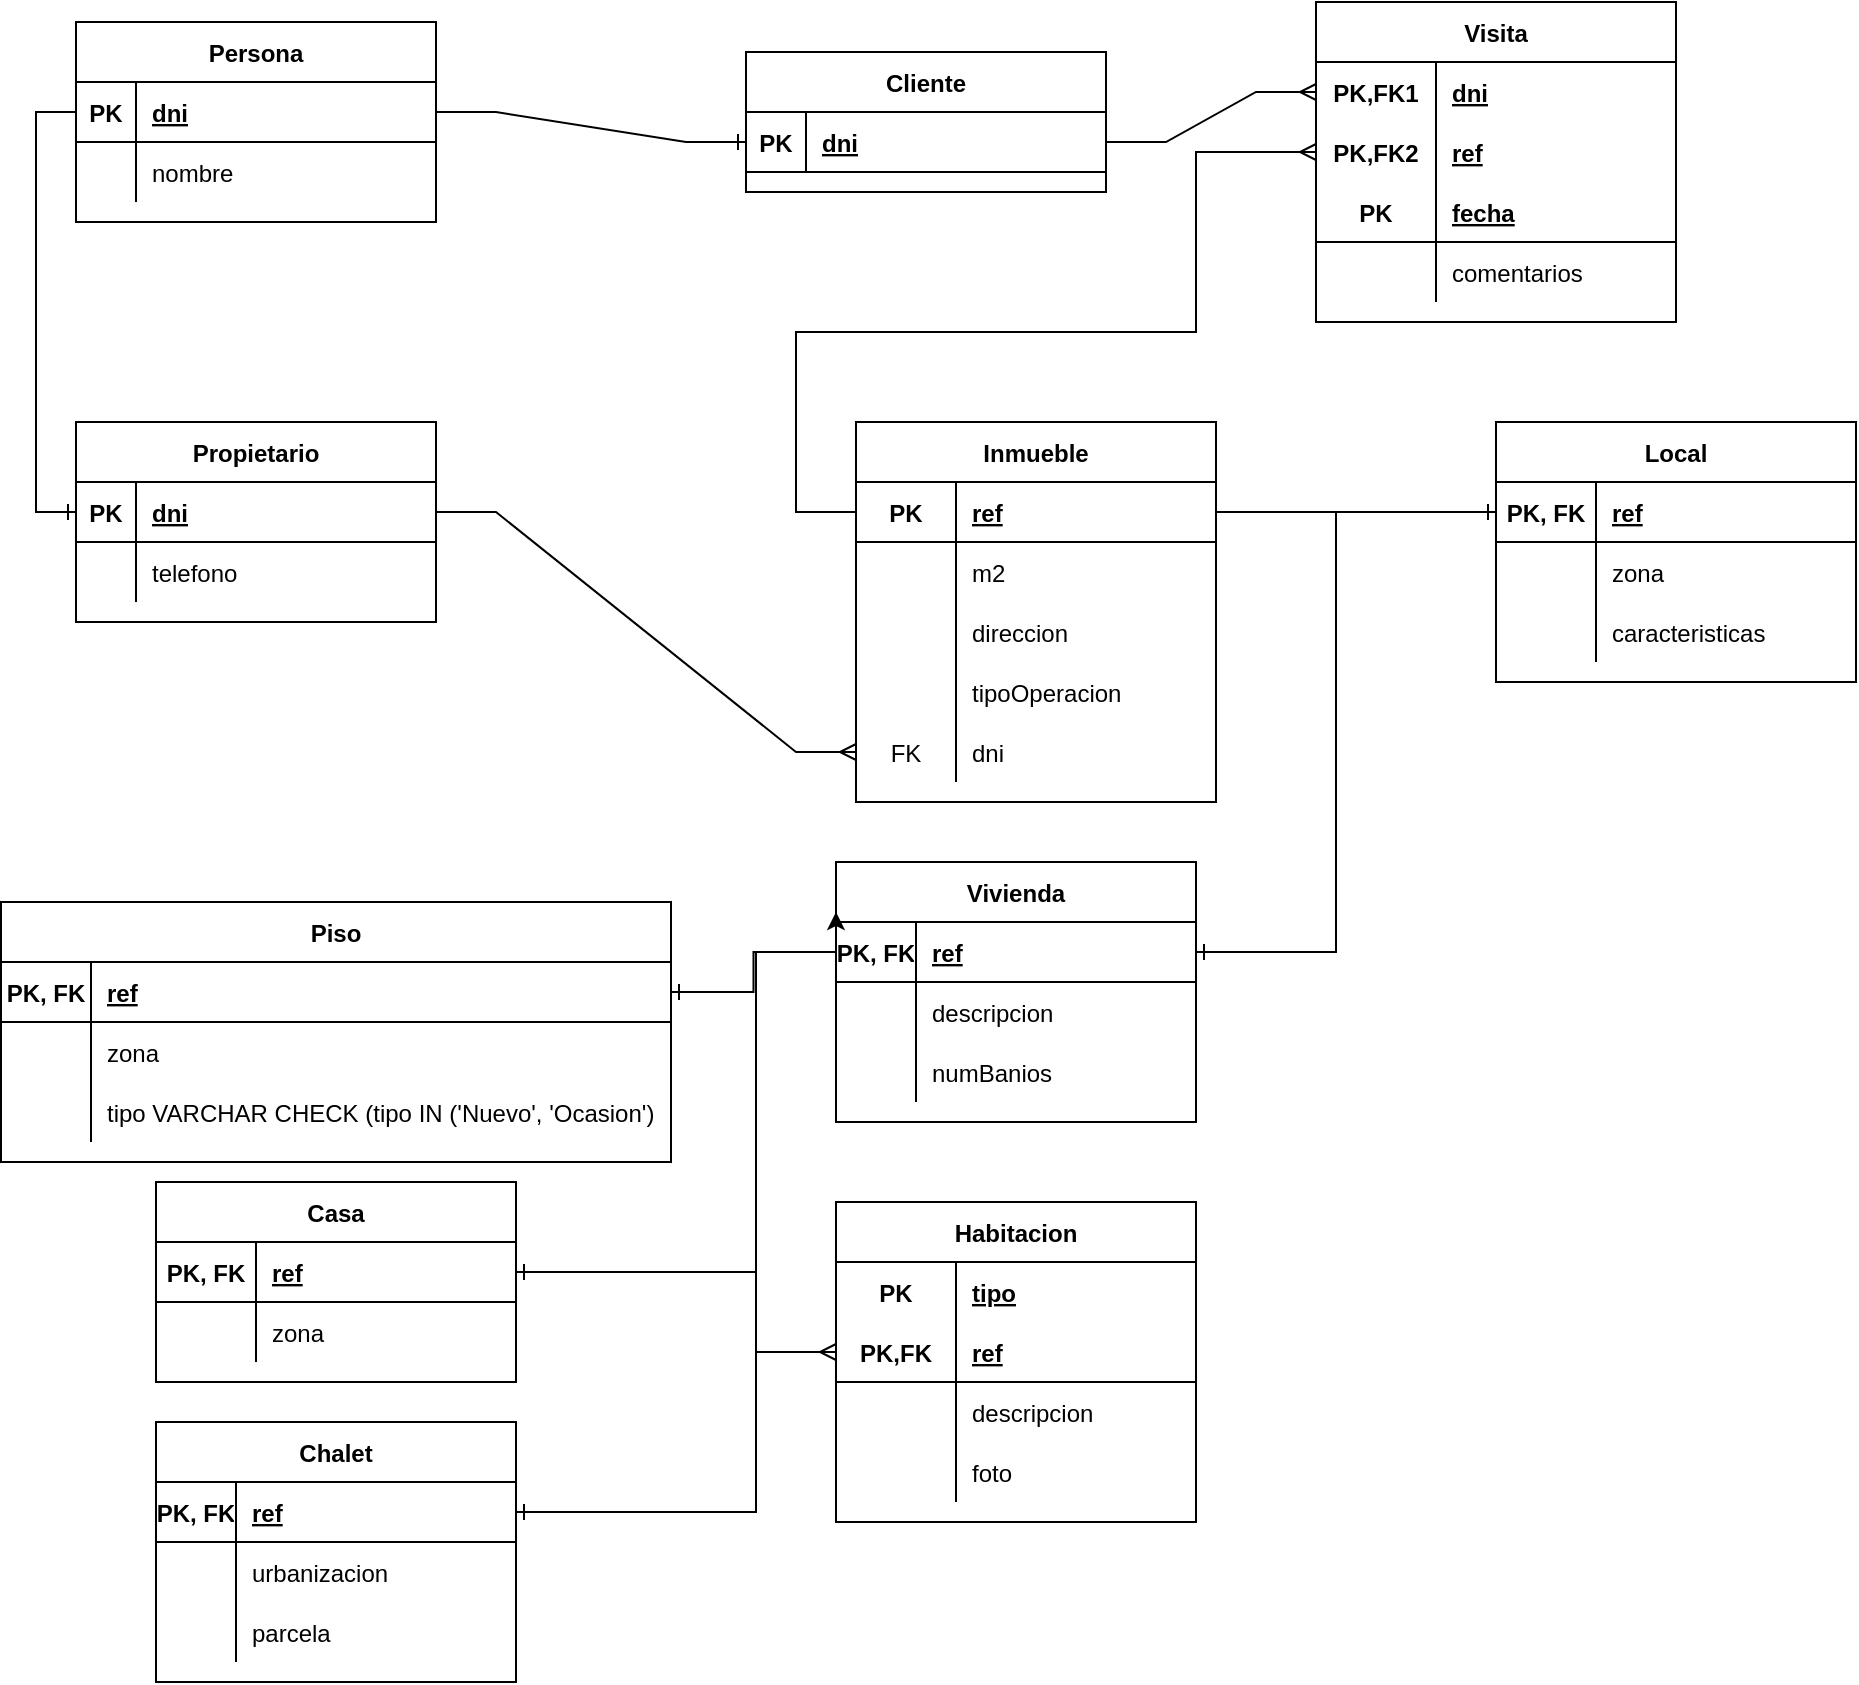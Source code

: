 <mxfile version="16.5.1" type="device"><diagram id="R2lEEEUBdFMjLlhIrx00" name="Page-1"><mxGraphModel dx="1422" dy="865" grid="1" gridSize="10" guides="1" tooltips="1" connect="1" arrows="1" fold="1" page="1" pageScale="1" pageWidth="850" pageHeight="1100" math="0" shadow="0" extFonts="Permanent Marker^https://fonts.googleapis.com/css?family=Permanent+Marker"><root><mxCell id="0"/><mxCell id="1" parent="0"/><mxCell id="g33YbP0hOBlx9s_PGsnz-1" value="Persona" style="shape=table;startSize=30;container=1;collapsible=1;childLayout=tableLayout;fixedRows=1;rowLines=0;fontStyle=1;align=center;resizeLast=1;" parent="1" vertex="1"><mxGeometry x="90" y="40" width="180" height="100" as="geometry"/></mxCell><mxCell id="g33YbP0hOBlx9s_PGsnz-2" value="" style="shape=tableRow;horizontal=0;startSize=0;swimlaneHead=0;swimlaneBody=0;fillColor=none;collapsible=0;dropTarget=0;points=[[0,0.5],[1,0.5]];portConstraint=eastwest;top=0;left=0;right=0;bottom=1;" parent="g33YbP0hOBlx9s_PGsnz-1" vertex="1"><mxGeometry y="30" width="180" height="30" as="geometry"/></mxCell><mxCell id="g33YbP0hOBlx9s_PGsnz-3" value="PK" style="shape=partialRectangle;connectable=0;fillColor=none;top=0;left=0;bottom=0;right=0;fontStyle=1;overflow=hidden;" parent="g33YbP0hOBlx9s_PGsnz-2" vertex="1"><mxGeometry width="30" height="30" as="geometry"><mxRectangle width="30" height="30" as="alternateBounds"/></mxGeometry></mxCell><mxCell id="g33YbP0hOBlx9s_PGsnz-4" value="dni" style="shape=partialRectangle;connectable=0;fillColor=none;top=0;left=0;bottom=0;right=0;align=left;spacingLeft=6;fontStyle=5;overflow=hidden;" parent="g33YbP0hOBlx9s_PGsnz-2" vertex="1"><mxGeometry x="30" width="150" height="30" as="geometry"><mxRectangle width="150" height="30" as="alternateBounds"/></mxGeometry></mxCell><mxCell id="g33YbP0hOBlx9s_PGsnz-5" value="" style="shape=tableRow;horizontal=0;startSize=0;swimlaneHead=0;swimlaneBody=0;fillColor=none;collapsible=0;dropTarget=0;points=[[0,0.5],[1,0.5]];portConstraint=eastwest;top=0;left=0;right=0;bottom=0;" parent="g33YbP0hOBlx9s_PGsnz-1" vertex="1"><mxGeometry y="60" width="180" height="30" as="geometry"/></mxCell><mxCell id="g33YbP0hOBlx9s_PGsnz-6" value="" style="shape=partialRectangle;connectable=0;fillColor=none;top=0;left=0;bottom=0;right=0;editable=1;overflow=hidden;" parent="g33YbP0hOBlx9s_PGsnz-5" vertex="1"><mxGeometry width="30" height="30" as="geometry"><mxRectangle width="30" height="30" as="alternateBounds"/></mxGeometry></mxCell><mxCell id="g33YbP0hOBlx9s_PGsnz-7" value="nombre" style="shape=partialRectangle;connectable=0;fillColor=none;top=0;left=0;bottom=0;right=0;align=left;spacingLeft=6;overflow=hidden;" parent="g33YbP0hOBlx9s_PGsnz-5" vertex="1"><mxGeometry x="30" width="150" height="30" as="geometry"><mxRectangle width="150" height="30" as="alternateBounds"/></mxGeometry></mxCell><mxCell id="g33YbP0hOBlx9s_PGsnz-14" value="Propietario" style="shape=table;startSize=30;container=1;collapsible=1;childLayout=tableLayout;fixedRows=1;rowLines=0;fontStyle=1;align=center;resizeLast=1;" parent="1" vertex="1"><mxGeometry x="90" y="240" width="180" height="100" as="geometry"/></mxCell><mxCell id="g33YbP0hOBlx9s_PGsnz-15" value="" style="shape=tableRow;horizontal=0;startSize=0;swimlaneHead=0;swimlaneBody=0;fillColor=none;collapsible=0;dropTarget=0;points=[[0,0.5],[1,0.5]];portConstraint=eastwest;top=0;left=0;right=0;bottom=1;" parent="g33YbP0hOBlx9s_PGsnz-14" vertex="1"><mxGeometry y="30" width="180" height="30" as="geometry"/></mxCell><mxCell id="g33YbP0hOBlx9s_PGsnz-16" value="PK" style="shape=partialRectangle;connectable=0;fillColor=none;top=0;left=0;bottom=0;right=0;fontStyle=1;overflow=hidden;" parent="g33YbP0hOBlx9s_PGsnz-15" vertex="1"><mxGeometry width="30" height="30" as="geometry"><mxRectangle width="30" height="30" as="alternateBounds"/></mxGeometry></mxCell><mxCell id="g33YbP0hOBlx9s_PGsnz-17" value="dni" style="shape=partialRectangle;connectable=0;fillColor=none;top=0;left=0;bottom=0;right=0;align=left;spacingLeft=6;fontStyle=5;overflow=hidden;" parent="g33YbP0hOBlx9s_PGsnz-15" vertex="1"><mxGeometry x="30" width="150" height="30" as="geometry"><mxRectangle width="150" height="30" as="alternateBounds"/></mxGeometry></mxCell><mxCell id="g33YbP0hOBlx9s_PGsnz-18" value="" style="shape=tableRow;horizontal=0;startSize=0;swimlaneHead=0;swimlaneBody=0;fillColor=none;collapsible=0;dropTarget=0;points=[[0,0.5],[1,0.5]];portConstraint=eastwest;top=0;left=0;right=0;bottom=0;" parent="g33YbP0hOBlx9s_PGsnz-14" vertex="1"><mxGeometry y="60" width="180" height="30" as="geometry"/></mxCell><mxCell id="g33YbP0hOBlx9s_PGsnz-19" value="" style="shape=partialRectangle;connectable=0;fillColor=none;top=0;left=0;bottom=0;right=0;editable=1;overflow=hidden;" parent="g33YbP0hOBlx9s_PGsnz-18" vertex="1"><mxGeometry width="30" height="30" as="geometry"><mxRectangle width="30" height="30" as="alternateBounds"/></mxGeometry></mxCell><mxCell id="g33YbP0hOBlx9s_PGsnz-20" value="telefono" style="shape=partialRectangle;connectable=0;fillColor=none;top=0;left=0;bottom=0;right=0;align=left;spacingLeft=6;overflow=hidden;" parent="g33YbP0hOBlx9s_PGsnz-18" vertex="1"><mxGeometry x="30" width="150" height="30" as="geometry"><mxRectangle width="150" height="30" as="alternateBounds"/></mxGeometry></mxCell><mxCell id="g33YbP0hOBlx9s_PGsnz-27" value="" style="edgeStyle=orthogonalEdgeStyle;fontSize=12;html=1;endArrow=ERone;endFill=1;rounded=0;exitX=0;exitY=0.5;exitDx=0;exitDy=0;entryX=0;entryY=0.5;entryDx=0;entryDy=0;" parent="1" source="g33YbP0hOBlx9s_PGsnz-2" target="g33YbP0hOBlx9s_PGsnz-15" edge="1"><mxGeometry width="100" height="100" relative="1" as="geometry"><mxPoint x="370" y="210" as="sourcePoint"/><mxPoint x="470" y="110" as="targetPoint"/><Array as="points"><mxPoint x="70" y="85"/><mxPoint x="70" y="285"/></Array></mxGeometry></mxCell><mxCell id="g33YbP0hOBlx9s_PGsnz-28" value="Inmueble" style="shape=table;startSize=30;container=1;collapsible=1;childLayout=tableLayout;fixedRows=1;rowLines=0;fontStyle=1;align=center;resizeLast=1;" parent="1" vertex="1"><mxGeometry x="480" y="240" width="180" height="190" as="geometry"/></mxCell><mxCell id="g33YbP0hOBlx9s_PGsnz-29" value="" style="shape=tableRow;horizontal=0;startSize=0;swimlaneHead=0;swimlaneBody=0;fillColor=none;collapsible=0;dropTarget=0;points=[[0,0.5],[1,0.5]];portConstraint=eastwest;top=0;left=0;right=0;bottom=1;" parent="g33YbP0hOBlx9s_PGsnz-28" vertex="1"><mxGeometry y="30" width="180" height="30" as="geometry"/></mxCell><mxCell id="g33YbP0hOBlx9s_PGsnz-30" value="PK" style="shape=partialRectangle;connectable=0;fillColor=none;top=0;left=0;bottom=0;right=0;fontStyle=1;overflow=hidden;" parent="g33YbP0hOBlx9s_PGsnz-29" vertex="1"><mxGeometry width="50" height="30" as="geometry"><mxRectangle width="50" height="30" as="alternateBounds"/></mxGeometry></mxCell><mxCell id="g33YbP0hOBlx9s_PGsnz-31" value="ref" style="shape=partialRectangle;connectable=0;fillColor=none;top=0;left=0;bottom=0;right=0;align=left;spacingLeft=6;fontStyle=5;overflow=hidden;" parent="g33YbP0hOBlx9s_PGsnz-29" vertex="1"><mxGeometry x="50" width="130" height="30" as="geometry"><mxRectangle width="130" height="30" as="alternateBounds"/></mxGeometry></mxCell><mxCell id="g33YbP0hOBlx9s_PGsnz-32" value="" style="shape=tableRow;horizontal=0;startSize=0;swimlaneHead=0;swimlaneBody=0;fillColor=none;collapsible=0;dropTarget=0;points=[[0,0.5],[1,0.5]];portConstraint=eastwest;top=0;left=0;right=0;bottom=0;" parent="g33YbP0hOBlx9s_PGsnz-28" vertex="1"><mxGeometry y="60" width="180" height="30" as="geometry"/></mxCell><mxCell id="g33YbP0hOBlx9s_PGsnz-33" value="" style="shape=partialRectangle;connectable=0;fillColor=none;top=0;left=0;bottom=0;right=0;editable=1;overflow=hidden;" parent="g33YbP0hOBlx9s_PGsnz-32" vertex="1"><mxGeometry width="50" height="30" as="geometry"><mxRectangle width="50" height="30" as="alternateBounds"/></mxGeometry></mxCell><mxCell id="g33YbP0hOBlx9s_PGsnz-34" value="m2" style="shape=partialRectangle;connectable=0;fillColor=none;top=0;left=0;bottom=0;right=0;align=left;spacingLeft=6;overflow=hidden;" parent="g33YbP0hOBlx9s_PGsnz-32" vertex="1"><mxGeometry x="50" width="130" height="30" as="geometry"><mxRectangle width="130" height="30" as="alternateBounds"/></mxGeometry></mxCell><mxCell id="g33YbP0hOBlx9s_PGsnz-35" value="" style="shape=tableRow;horizontal=0;startSize=0;swimlaneHead=0;swimlaneBody=0;fillColor=none;collapsible=0;dropTarget=0;points=[[0,0.5],[1,0.5]];portConstraint=eastwest;top=0;left=0;right=0;bottom=0;" parent="g33YbP0hOBlx9s_PGsnz-28" vertex="1"><mxGeometry y="90" width="180" height="30" as="geometry"/></mxCell><mxCell id="g33YbP0hOBlx9s_PGsnz-36" value="" style="shape=partialRectangle;connectable=0;fillColor=none;top=0;left=0;bottom=0;right=0;editable=1;overflow=hidden;" parent="g33YbP0hOBlx9s_PGsnz-35" vertex="1"><mxGeometry width="50" height="30" as="geometry"><mxRectangle width="50" height="30" as="alternateBounds"/></mxGeometry></mxCell><mxCell id="g33YbP0hOBlx9s_PGsnz-37" value="direccion" style="shape=partialRectangle;connectable=0;fillColor=none;top=0;left=0;bottom=0;right=0;align=left;spacingLeft=6;overflow=hidden;" parent="g33YbP0hOBlx9s_PGsnz-35" vertex="1"><mxGeometry x="50" width="130" height="30" as="geometry"><mxRectangle width="130" height="30" as="alternateBounds"/></mxGeometry></mxCell><mxCell id="g33YbP0hOBlx9s_PGsnz-38" value="" style="shape=tableRow;horizontal=0;startSize=0;swimlaneHead=0;swimlaneBody=0;fillColor=none;collapsible=0;dropTarget=0;points=[[0,0.5],[1,0.5]];portConstraint=eastwest;top=0;left=0;right=0;bottom=0;" parent="g33YbP0hOBlx9s_PGsnz-28" vertex="1"><mxGeometry y="120" width="180" height="30" as="geometry"/></mxCell><mxCell id="g33YbP0hOBlx9s_PGsnz-39" value="" style="shape=partialRectangle;connectable=0;fillColor=none;top=0;left=0;bottom=0;right=0;editable=1;overflow=hidden;" parent="g33YbP0hOBlx9s_PGsnz-38" vertex="1"><mxGeometry width="50" height="30" as="geometry"><mxRectangle width="50" height="30" as="alternateBounds"/></mxGeometry></mxCell><mxCell id="g33YbP0hOBlx9s_PGsnz-40" value="tipoOperacion" style="shape=partialRectangle;connectable=0;fillColor=none;top=0;left=0;bottom=0;right=0;align=left;spacingLeft=6;overflow=hidden;" parent="g33YbP0hOBlx9s_PGsnz-38" vertex="1"><mxGeometry x="50" width="130" height="30" as="geometry"><mxRectangle width="130" height="30" as="alternateBounds"/></mxGeometry></mxCell><mxCell id="g33YbP0hOBlx9s_PGsnz-98" value="" style="shape=tableRow;horizontal=0;startSize=0;swimlaneHead=0;swimlaneBody=0;fillColor=none;collapsible=0;dropTarget=0;points=[[0,0.5],[1,0.5]];portConstraint=eastwest;top=0;left=0;right=0;bottom=0;" parent="g33YbP0hOBlx9s_PGsnz-28" vertex="1"><mxGeometry y="150" width="180" height="30" as="geometry"/></mxCell><mxCell id="g33YbP0hOBlx9s_PGsnz-99" value="FK" style="shape=partialRectangle;connectable=0;fillColor=none;top=0;left=0;bottom=0;right=0;editable=1;overflow=hidden;" parent="g33YbP0hOBlx9s_PGsnz-98" vertex="1"><mxGeometry width="50" height="30" as="geometry"><mxRectangle width="50" height="30" as="alternateBounds"/></mxGeometry></mxCell><mxCell id="g33YbP0hOBlx9s_PGsnz-100" value="dni" style="shape=partialRectangle;connectable=0;fillColor=none;top=0;left=0;bottom=0;right=0;align=left;spacingLeft=6;overflow=hidden;" parent="g33YbP0hOBlx9s_PGsnz-98" vertex="1"><mxGeometry x="50" width="130" height="30" as="geometry"><mxRectangle width="130" height="30" as="alternateBounds"/></mxGeometry></mxCell><mxCell id="g33YbP0hOBlx9s_PGsnz-41" value="Vivienda" style="shape=table;startSize=30;container=1;collapsible=1;childLayout=tableLayout;fixedRows=1;rowLines=0;fontStyle=1;align=center;resizeLast=1;" parent="1" vertex="1"><mxGeometry x="470" y="460" width="180" height="130" as="geometry"/></mxCell><mxCell id="g33YbP0hOBlx9s_PGsnz-42" value="" style="shape=tableRow;horizontal=0;startSize=0;swimlaneHead=0;swimlaneBody=0;fillColor=none;collapsible=0;dropTarget=0;points=[[0,0.5],[1,0.5]];portConstraint=eastwest;top=0;left=0;right=0;bottom=1;" parent="g33YbP0hOBlx9s_PGsnz-41" vertex="1"><mxGeometry y="30" width="180" height="30" as="geometry"/></mxCell><mxCell id="g33YbP0hOBlx9s_PGsnz-43" value="PK, FK" style="shape=partialRectangle;connectable=0;fillColor=none;top=0;left=0;bottom=0;right=0;fontStyle=1;overflow=hidden;" parent="g33YbP0hOBlx9s_PGsnz-42" vertex="1"><mxGeometry width="40" height="30" as="geometry"><mxRectangle width="40" height="30" as="alternateBounds"/></mxGeometry></mxCell><mxCell id="g33YbP0hOBlx9s_PGsnz-44" value="ref" style="shape=partialRectangle;connectable=0;fillColor=none;top=0;left=0;bottom=0;right=0;align=left;spacingLeft=6;fontStyle=5;overflow=hidden;" parent="g33YbP0hOBlx9s_PGsnz-42" vertex="1"><mxGeometry x="40" width="140" height="30" as="geometry"><mxRectangle width="140" height="30" as="alternateBounds"/></mxGeometry></mxCell><mxCell id="g33YbP0hOBlx9s_PGsnz-45" value="" style="shape=tableRow;horizontal=0;startSize=0;swimlaneHead=0;swimlaneBody=0;fillColor=none;collapsible=0;dropTarget=0;points=[[0,0.5],[1,0.5]];portConstraint=eastwest;top=0;left=0;right=0;bottom=0;" parent="g33YbP0hOBlx9s_PGsnz-41" vertex="1"><mxGeometry y="60" width="180" height="30" as="geometry"/></mxCell><mxCell id="g33YbP0hOBlx9s_PGsnz-46" value="" style="shape=partialRectangle;connectable=0;fillColor=none;top=0;left=0;bottom=0;right=0;editable=1;overflow=hidden;" parent="g33YbP0hOBlx9s_PGsnz-45" vertex="1"><mxGeometry width="40" height="30" as="geometry"><mxRectangle width="40" height="30" as="alternateBounds"/></mxGeometry></mxCell><mxCell id="g33YbP0hOBlx9s_PGsnz-47" value="descripcion" style="shape=partialRectangle;connectable=0;fillColor=none;top=0;left=0;bottom=0;right=0;align=left;spacingLeft=6;overflow=hidden;" parent="g33YbP0hOBlx9s_PGsnz-45" vertex="1"><mxGeometry x="40" width="140" height="30" as="geometry"><mxRectangle width="140" height="30" as="alternateBounds"/></mxGeometry></mxCell><mxCell id="g33YbP0hOBlx9s_PGsnz-48" value="" style="shape=tableRow;horizontal=0;startSize=0;swimlaneHead=0;swimlaneBody=0;fillColor=none;collapsible=0;dropTarget=0;points=[[0,0.5],[1,0.5]];portConstraint=eastwest;top=0;left=0;right=0;bottom=0;" parent="g33YbP0hOBlx9s_PGsnz-41" vertex="1"><mxGeometry y="90" width="180" height="30" as="geometry"/></mxCell><mxCell id="g33YbP0hOBlx9s_PGsnz-49" value="" style="shape=partialRectangle;connectable=0;fillColor=none;top=0;left=0;bottom=0;right=0;editable=1;overflow=hidden;" parent="g33YbP0hOBlx9s_PGsnz-48" vertex="1"><mxGeometry width="40" height="30" as="geometry"><mxRectangle width="40" height="30" as="alternateBounds"/></mxGeometry></mxCell><mxCell id="g33YbP0hOBlx9s_PGsnz-50" value="numBanios" style="shape=partialRectangle;connectable=0;fillColor=none;top=0;left=0;bottom=0;right=0;align=left;spacingLeft=6;overflow=hidden;" parent="g33YbP0hOBlx9s_PGsnz-48" vertex="1"><mxGeometry x="40" width="140" height="30" as="geometry"><mxRectangle width="140" height="30" as="alternateBounds"/></mxGeometry></mxCell><mxCell id="g33YbP0hOBlx9s_PGsnz-54" value="" style="edgeStyle=orthogonalEdgeStyle;fontSize=12;html=1;endArrow=ERone;endFill=1;rounded=0;entryX=1;entryY=0.5;entryDx=0;entryDy=0;" parent="1" target="g33YbP0hOBlx9s_PGsnz-42" edge="1"><mxGeometry width="100" height="100" relative="1" as="geometry"><mxPoint x="660" y="285" as="sourcePoint"/><mxPoint x="650" y="485" as="targetPoint"/><Array as="points"><mxPoint x="720" y="285"/><mxPoint x="720" y="505"/></Array></mxGeometry></mxCell><mxCell id="g33YbP0hOBlx9s_PGsnz-68" value="Habitacion" style="shape=table;startSize=30;container=1;collapsible=1;childLayout=tableLayout;fixedRows=1;rowLines=0;fontStyle=1;align=center;resizeLast=1;" parent="1" vertex="1"><mxGeometry x="470" y="630" width="180" height="160" as="geometry"/></mxCell><mxCell id="g33YbP0hOBlx9s_PGsnz-69" value="" style="shape=tableRow;horizontal=0;startSize=0;swimlaneHead=0;swimlaneBody=0;fillColor=none;collapsible=0;dropTarget=0;points=[[0,0.5],[1,0.5]];portConstraint=eastwest;top=0;left=0;right=0;bottom=0;" parent="g33YbP0hOBlx9s_PGsnz-68" vertex="1"><mxGeometry y="30" width="180" height="30" as="geometry"/></mxCell><mxCell id="g33YbP0hOBlx9s_PGsnz-70" value="PK" style="shape=partialRectangle;connectable=0;fillColor=none;top=0;left=0;bottom=0;right=0;fontStyle=1;overflow=hidden;" parent="g33YbP0hOBlx9s_PGsnz-69" vertex="1"><mxGeometry width="60" height="30" as="geometry"><mxRectangle width="60" height="30" as="alternateBounds"/></mxGeometry></mxCell><mxCell id="g33YbP0hOBlx9s_PGsnz-71" value="tipo" style="shape=partialRectangle;connectable=0;fillColor=none;top=0;left=0;bottom=0;right=0;align=left;spacingLeft=6;fontStyle=5;overflow=hidden;" parent="g33YbP0hOBlx9s_PGsnz-69" vertex="1"><mxGeometry x="60" width="120" height="30" as="geometry"><mxRectangle width="120" height="30" as="alternateBounds"/></mxGeometry></mxCell><mxCell id="g33YbP0hOBlx9s_PGsnz-72" value="" style="shape=tableRow;horizontal=0;startSize=0;swimlaneHead=0;swimlaneBody=0;fillColor=none;collapsible=0;dropTarget=0;points=[[0,0.5],[1,0.5]];portConstraint=eastwest;top=0;left=0;right=0;bottom=1;" parent="g33YbP0hOBlx9s_PGsnz-68" vertex="1"><mxGeometry y="60" width="180" height="30" as="geometry"/></mxCell><mxCell id="g33YbP0hOBlx9s_PGsnz-73" value="PK,FK" style="shape=partialRectangle;connectable=0;fillColor=none;top=0;left=0;bottom=0;right=0;fontStyle=1;overflow=hidden;" parent="g33YbP0hOBlx9s_PGsnz-72" vertex="1"><mxGeometry width="60" height="30" as="geometry"><mxRectangle width="60" height="30" as="alternateBounds"/></mxGeometry></mxCell><mxCell id="g33YbP0hOBlx9s_PGsnz-74" value="ref" style="shape=partialRectangle;connectable=0;fillColor=none;top=0;left=0;bottom=0;right=0;align=left;spacingLeft=6;fontStyle=5;overflow=hidden;" parent="g33YbP0hOBlx9s_PGsnz-72" vertex="1"><mxGeometry x="60" width="120" height="30" as="geometry"><mxRectangle width="120" height="30" as="alternateBounds"/></mxGeometry></mxCell><mxCell id="g33YbP0hOBlx9s_PGsnz-75" value="" style="shape=tableRow;horizontal=0;startSize=0;swimlaneHead=0;swimlaneBody=0;fillColor=none;collapsible=0;dropTarget=0;points=[[0,0.5],[1,0.5]];portConstraint=eastwest;top=0;left=0;right=0;bottom=0;" parent="g33YbP0hOBlx9s_PGsnz-68" vertex="1"><mxGeometry y="90" width="180" height="30" as="geometry"/></mxCell><mxCell id="g33YbP0hOBlx9s_PGsnz-76" value="" style="shape=partialRectangle;connectable=0;fillColor=none;top=0;left=0;bottom=0;right=0;editable=1;overflow=hidden;" parent="g33YbP0hOBlx9s_PGsnz-75" vertex="1"><mxGeometry width="60" height="30" as="geometry"><mxRectangle width="60" height="30" as="alternateBounds"/></mxGeometry></mxCell><mxCell id="g33YbP0hOBlx9s_PGsnz-77" value="descripcion" style="shape=partialRectangle;connectable=0;fillColor=none;top=0;left=0;bottom=0;right=0;align=left;spacingLeft=6;overflow=hidden;" parent="g33YbP0hOBlx9s_PGsnz-75" vertex="1"><mxGeometry x="60" width="120" height="30" as="geometry"><mxRectangle width="120" height="30" as="alternateBounds"/></mxGeometry></mxCell><mxCell id="g33YbP0hOBlx9s_PGsnz-78" value="" style="shape=tableRow;horizontal=0;startSize=0;swimlaneHead=0;swimlaneBody=0;fillColor=none;collapsible=0;dropTarget=0;points=[[0,0.5],[1,0.5]];portConstraint=eastwest;top=0;left=0;right=0;bottom=0;" parent="g33YbP0hOBlx9s_PGsnz-68" vertex="1"><mxGeometry y="120" width="180" height="30" as="geometry"/></mxCell><mxCell id="g33YbP0hOBlx9s_PGsnz-79" value="" style="shape=partialRectangle;connectable=0;fillColor=none;top=0;left=0;bottom=0;right=0;editable=1;overflow=hidden;" parent="g33YbP0hOBlx9s_PGsnz-78" vertex="1"><mxGeometry width="60" height="30" as="geometry"><mxRectangle width="60" height="30" as="alternateBounds"/></mxGeometry></mxCell><mxCell id="g33YbP0hOBlx9s_PGsnz-80" value="foto" style="shape=partialRectangle;connectable=0;fillColor=none;top=0;left=0;bottom=0;right=0;align=left;spacingLeft=6;overflow=hidden;" parent="g33YbP0hOBlx9s_PGsnz-78" vertex="1"><mxGeometry x="60" width="120" height="30" as="geometry"><mxRectangle width="120" height="30" as="alternateBounds"/></mxGeometry></mxCell><mxCell id="g33YbP0hOBlx9s_PGsnz-82" value="Cliente" style="shape=table;startSize=30;container=1;collapsible=1;childLayout=tableLayout;fixedRows=1;rowLines=0;fontStyle=1;align=center;resizeLast=1;" parent="1" vertex="1"><mxGeometry x="425" y="55" width="180" height="70" as="geometry"/></mxCell><mxCell id="g33YbP0hOBlx9s_PGsnz-83" value="" style="shape=tableRow;horizontal=0;startSize=0;swimlaneHead=0;swimlaneBody=0;fillColor=none;collapsible=0;dropTarget=0;points=[[0,0.5],[1,0.5]];portConstraint=eastwest;top=0;left=0;right=0;bottom=1;" parent="g33YbP0hOBlx9s_PGsnz-82" vertex="1"><mxGeometry y="30" width="180" height="30" as="geometry"/></mxCell><mxCell id="g33YbP0hOBlx9s_PGsnz-84" value="PK" style="shape=partialRectangle;connectable=0;fillColor=none;top=0;left=0;bottom=0;right=0;fontStyle=1;overflow=hidden;" parent="g33YbP0hOBlx9s_PGsnz-83" vertex="1"><mxGeometry width="30" height="30" as="geometry"><mxRectangle width="30" height="30" as="alternateBounds"/></mxGeometry></mxCell><mxCell id="g33YbP0hOBlx9s_PGsnz-85" value="dni" style="shape=partialRectangle;connectable=0;fillColor=none;top=0;left=0;bottom=0;right=0;align=left;spacingLeft=6;fontStyle=5;overflow=hidden;" parent="g33YbP0hOBlx9s_PGsnz-83" vertex="1"><mxGeometry x="30" width="150" height="30" as="geometry"><mxRectangle width="150" height="30" as="alternateBounds"/></mxGeometry></mxCell><mxCell id="g33YbP0hOBlx9s_PGsnz-95" value="" style="fontSize=12;html=1;endArrow=ERone;endFill=1;rounded=0;entryX=0;entryY=0.5;entryDx=0;entryDy=0;exitX=1;exitY=0.5;exitDx=0;exitDy=0;edgeStyle=entityRelationEdgeStyle;" parent="1" source="g33YbP0hOBlx9s_PGsnz-2" target="g33YbP0hOBlx9s_PGsnz-83" edge="1"><mxGeometry width="100" height="100" relative="1" as="geometry"><mxPoint x="360" y="320" as="sourcePoint"/><mxPoint x="470" y="210" as="targetPoint"/></mxGeometry></mxCell><mxCell id="g33YbP0hOBlx9s_PGsnz-96" style="edgeStyle=orthogonalEdgeStyle;rounded=0;orthogonalLoop=1;jettySize=auto;html=1;exitX=0;exitY=0.5;exitDx=0;exitDy=0;" parent="1" source="g33YbP0hOBlx9s_PGsnz-42" edge="1"><mxGeometry relative="1" as="geometry"><mxPoint x="470" y="485" as="targetPoint"/></mxGeometry></mxCell><mxCell id="g33YbP0hOBlx9s_PGsnz-97" value="" style="edgeStyle=orthogonalEdgeStyle;fontSize=12;html=1;endArrow=ERmany;endFill=0;rounded=0;entryX=0;entryY=0.5;entryDx=0;entryDy=0;exitX=0;exitY=0.5;exitDx=0;exitDy=0;" parent="1" source="g33YbP0hOBlx9s_PGsnz-42" target="g33YbP0hOBlx9s_PGsnz-72" edge="1"><mxGeometry width="100" height="100" relative="1" as="geometry"><mxPoint x="370" y="540" as="sourcePoint"/><mxPoint x="470" y="440" as="targetPoint"/><Array as="points"><mxPoint x="430" y="505"/><mxPoint x="430" y="705"/></Array></mxGeometry></mxCell><mxCell id="g33YbP0hOBlx9s_PGsnz-101" value="" style="edgeStyle=entityRelationEdgeStyle;fontSize=12;html=1;endArrow=ERmany;rounded=0;entryX=0;entryY=0.5;entryDx=0;entryDy=0;exitX=1;exitY=0.5;exitDx=0;exitDy=0;" parent="1" source="g33YbP0hOBlx9s_PGsnz-15" target="g33YbP0hOBlx9s_PGsnz-98" edge="1"><mxGeometry width="100" height="100" relative="1" as="geometry"><mxPoint x="370" y="540" as="sourcePoint"/><mxPoint x="470" y="440" as="targetPoint"/></mxGeometry></mxCell><mxCell id="g33YbP0hOBlx9s_PGsnz-102" value="Visita" style="shape=table;startSize=30;container=1;collapsible=1;childLayout=tableLayout;fixedRows=1;rowLines=0;fontStyle=1;align=center;resizeLast=1;" parent="1" vertex="1"><mxGeometry x="710" y="30" width="180" height="160" as="geometry"/></mxCell><mxCell id="g33YbP0hOBlx9s_PGsnz-103" value="" style="shape=tableRow;horizontal=0;startSize=0;swimlaneHead=0;swimlaneBody=0;fillColor=none;collapsible=0;dropTarget=0;points=[[0,0.5],[1,0.5]];portConstraint=eastwest;top=0;left=0;right=0;bottom=0;" parent="g33YbP0hOBlx9s_PGsnz-102" vertex="1"><mxGeometry y="30" width="180" height="30" as="geometry"/></mxCell><mxCell id="g33YbP0hOBlx9s_PGsnz-104" value="PK,FK1" style="shape=partialRectangle;connectable=0;fillColor=none;top=0;left=0;bottom=0;right=0;fontStyle=1;overflow=hidden;" parent="g33YbP0hOBlx9s_PGsnz-103" vertex="1"><mxGeometry width="60" height="30" as="geometry"><mxRectangle width="60" height="30" as="alternateBounds"/></mxGeometry></mxCell><mxCell id="g33YbP0hOBlx9s_PGsnz-105" value="dni" style="shape=partialRectangle;connectable=0;fillColor=none;top=0;left=0;bottom=0;right=0;align=left;spacingLeft=6;fontStyle=5;overflow=hidden;" parent="g33YbP0hOBlx9s_PGsnz-103" vertex="1"><mxGeometry x="60" width="120" height="30" as="geometry"><mxRectangle width="120" height="30" as="alternateBounds"/></mxGeometry></mxCell><mxCell id="g33YbP0hOBlx9s_PGsnz-106" value="" style="shape=tableRow;horizontal=0;startSize=0;swimlaneHead=0;swimlaneBody=0;fillColor=none;collapsible=0;dropTarget=0;points=[[0,0.5],[1,0.5]];portConstraint=eastwest;top=0;left=0;right=0;bottom=1;strokeColor=none;" parent="g33YbP0hOBlx9s_PGsnz-102" vertex="1"><mxGeometry y="60" width="180" height="30" as="geometry"/></mxCell><mxCell id="g33YbP0hOBlx9s_PGsnz-107" value="PK,FK2" style="shape=partialRectangle;connectable=0;fillColor=none;top=0;left=0;bottom=0;right=0;fontStyle=1;overflow=hidden;" parent="g33YbP0hOBlx9s_PGsnz-106" vertex="1"><mxGeometry width="60" height="30" as="geometry"><mxRectangle width="60" height="30" as="alternateBounds"/></mxGeometry></mxCell><mxCell id="g33YbP0hOBlx9s_PGsnz-108" value="ref" style="shape=partialRectangle;connectable=0;fillColor=none;top=0;left=0;bottom=0;right=0;align=left;spacingLeft=6;fontStyle=5;overflow=hidden;" parent="g33YbP0hOBlx9s_PGsnz-106" vertex="1"><mxGeometry x="60" width="120" height="30" as="geometry"><mxRectangle width="120" height="30" as="alternateBounds"/></mxGeometry></mxCell><mxCell id="g33YbP0hOBlx9s_PGsnz-115" value="" style="shape=tableRow;horizontal=0;startSize=0;swimlaneHead=0;swimlaneBody=0;fillColor=none;collapsible=0;dropTarget=0;points=[[0,0.5],[1,0.5]];portConstraint=eastwest;top=0;left=0;right=0;bottom=1;" parent="g33YbP0hOBlx9s_PGsnz-102" vertex="1"><mxGeometry y="90" width="180" height="30" as="geometry"/></mxCell><mxCell id="g33YbP0hOBlx9s_PGsnz-116" value="PK" style="shape=partialRectangle;connectable=0;fillColor=none;top=0;left=0;bottom=0;right=0;fontStyle=1;overflow=hidden;" parent="g33YbP0hOBlx9s_PGsnz-115" vertex="1"><mxGeometry width="60" height="30" as="geometry"><mxRectangle width="60" height="30" as="alternateBounds"/></mxGeometry></mxCell><mxCell id="g33YbP0hOBlx9s_PGsnz-117" value="fecha" style="shape=partialRectangle;connectable=0;fillColor=none;top=0;left=0;bottom=0;right=0;align=left;spacingLeft=6;fontStyle=5;overflow=hidden;" parent="g33YbP0hOBlx9s_PGsnz-115" vertex="1"><mxGeometry x="60" width="120" height="30" as="geometry"><mxRectangle width="120" height="30" as="alternateBounds"/></mxGeometry></mxCell><mxCell id="g33YbP0hOBlx9s_PGsnz-109" value="" style="shape=tableRow;horizontal=0;startSize=0;swimlaneHead=0;swimlaneBody=0;fillColor=none;collapsible=0;dropTarget=0;points=[[0,0.5],[1,0.5]];portConstraint=eastwest;top=0;left=0;right=0;bottom=0;" parent="g33YbP0hOBlx9s_PGsnz-102" vertex="1"><mxGeometry y="120" width="180" height="30" as="geometry"/></mxCell><mxCell id="g33YbP0hOBlx9s_PGsnz-110" value="" style="shape=partialRectangle;connectable=0;fillColor=none;top=0;left=0;bottom=0;right=0;editable=1;overflow=hidden;" parent="g33YbP0hOBlx9s_PGsnz-109" vertex="1"><mxGeometry width="60" height="30" as="geometry"><mxRectangle width="60" height="30" as="alternateBounds"/></mxGeometry></mxCell><mxCell id="g33YbP0hOBlx9s_PGsnz-111" value="comentarios" style="shape=partialRectangle;connectable=0;fillColor=none;top=0;left=0;bottom=0;right=0;align=left;spacingLeft=6;overflow=hidden;" parent="g33YbP0hOBlx9s_PGsnz-109" vertex="1"><mxGeometry x="60" width="120" height="30" as="geometry"><mxRectangle width="120" height="30" as="alternateBounds"/></mxGeometry></mxCell><mxCell id="g33YbP0hOBlx9s_PGsnz-119" value="" style="edgeStyle=orthogonalEdgeStyle;fontSize=12;html=1;endArrow=ERmany;rounded=0;entryX=0;entryY=0.5;entryDx=0;entryDy=0;exitX=0;exitY=0.5;exitDx=0;exitDy=0;" parent="1" source="g33YbP0hOBlx9s_PGsnz-29" target="g33YbP0hOBlx9s_PGsnz-106" edge="1"><mxGeometry width="100" height="100" relative="1" as="geometry"><mxPoint x="370" y="540" as="sourcePoint"/><mxPoint x="470" y="440" as="targetPoint"/><Array as="points"><mxPoint x="450" y="285"/><mxPoint x="450" y="195"/><mxPoint x="650" y="195"/><mxPoint x="650" y="105"/></Array></mxGeometry></mxCell><mxCell id="g33YbP0hOBlx9s_PGsnz-120" value="Local" style="shape=table;startSize=30;container=1;collapsible=1;childLayout=tableLayout;fixedRows=1;rowLines=0;fontStyle=1;align=center;resizeLast=1;" parent="1" vertex="1"><mxGeometry x="800" y="240" width="180" height="130" as="geometry"/></mxCell><mxCell id="g33YbP0hOBlx9s_PGsnz-121" value="" style="shape=tableRow;horizontal=0;startSize=0;swimlaneHead=0;swimlaneBody=0;fillColor=none;collapsible=0;dropTarget=0;points=[[0,0.5],[1,0.5]];portConstraint=eastwest;top=0;left=0;right=0;bottom=1;" parent="g33YbP0hOBlx9s_PGsnz-120" vertex="1"><mxGeometry y="30" width="180" height="30" as="geometry"/></mxCell><mxCell id="g33YbP0hOBlx9s_PGsnz-122" value="PK, FK" style="shape=partialRectangle;connectable=0;fillColor=none;top=0;left=0;bottom=0;right=0;fontStyle=1;overflow=hidden;" parent="g33YbP0hOBlx9s_PGsnz-121" vertex="1"><mxGeometry width="50" height="30" as="geometry"><mxRectangle width="50" height="30" as="alternateBounds"/></mxGeometry></mxCell><mxCell id="g33YbP0hOBlx9s_PGsnz-123" value="ref" style="shape=partialRectangle;connectable=0;fillColor=none;top=0;left=0;bottom=0;right=0;align=left;spacingLeft=6;fontStyle=5;overflow=hidden;" parent="g33YbP0hOBlx9s_PGsnz-121" vertex="1"><mxGeometry x="50" width="130" height="30" as="geometry"><mxRectangle width="130" height="30" as="alternateBounds"/></mxGeometry></mxCell><mxCell id="g33YbP0hOBlx9s_PGsnz-124" value="" style="shape=tableRow;horizontal=0;startSize=0;swimlaneHead=0;swimlaneBody=0;fillColor=none;collapsible=0;dropTarget=0;points=[[0,0.5],[1,0.5]];portConstraint=eastwest;top=0;left=0;right=0;bottom=0;" parent="g33YbP0hOBlx9s_PGsnz-120" vertex="1"><mxGeometry y="60" width="180" height="30" as="geometry"/></mxCell><mxCell id="g33YbP0hOBlx9s_PGsnz-125" value="" style="shape=partialRectangle;connectable=0;fillColor=none;top=0;left=0;bottom=0;right=0;editable=1;overflow=hidden;" parent="g33YbP0hOBlx9s_PGsnz-124" vertex="1"><mxGeometry width="50" height="30" as="geometry"><mxRectangle width="50" height="30" as="alternateBounds"/></mxGeometry></mxCell><mxCell id="g33YbP0hOBlx9s_PGsnz-126" value="zona" style="shape=partialRectangle;connectable=0;fillColor=none;top=0;left=0;bottom=0;right=0;align=left;spacingLeft=6;overflow=hidden;" parent="g33YbP0hOBlx9s_PGsnz-124" vertex="1"><mxGeometry x="50" width="130" height="30" as="geometry"><mxRectangle width="130" height="30" as="alternateBounds"/></mxGeometry></mxCell><mxCell id="g33YbP0hOBlx9s_PGsnz-127" value="" style="shape=tableRow;horizontal=0;startSize=0;swimlaneHead=0;swimlaneBody=0;fillColor=none;collapsible=0;dropTarget=0;points=[[0,0.5],[1,0.5]];portConstraint=eastwest;top=0;left=0;right=0;bottom=0;" parent="g33YbP0hOBlx9s_PGsnz-120" vertex="1"><mxGeometry y="90" width="180" height="30" as="geometry"/></mxCell><mxCell id="g33YbP0hOBlx9s_PGsnz-128" value="" style="shape=partialRectangle;connectable=0;fillColor=none;top=0;left=0;bottom=0;right=0;editable=1;overflow=hidden;" parent="g33YbP0hOBlx9s_PGsnz-127" vertex="1"><mxGeometry width="50" height="30" as="geometry"><mxRectangle width="50" height="30" as="alternateBounds"/></mxGeometry></mxCell><mxCell id="g33YbP0hOBlx9s_PGsnz-129" value="caracteristicas" style="shape=partialRectangle;connectable=0;fillColor=none;top=0;left=0;bottom=0;right=0;align=left;spacingLeft=6;overflow=hidden;" parent="g33YbP0hOBlx9s_PGsnz-127" vertex="1"><mxGeometry x="50" width="130" height="30" as="geometry"><mxRectangle width="130" height="30" as="alternateBounds"/></mxGeometry></mxCell><mxCell id="g33YbP0hOBlx9s_PGsnz-133" value="" style="edgeStyle=entityRelationEdgeStyle;fontSize=12;html=1;endArrow=ERone;endFill=1;rounded=0;entryX=0;entryY=0.5;entryDx=0;entryDy=0;exitX=1;exitY=0.5;exitDx=0;exitDy=0;" parent="1" source="g33YbP0hOBlx9s_PGsnz-29" target="g33YbP0hOBlx9s_PGsnz-121" edge="1"><mxGeometry width="100" height="100" relative="1" as="geometry"><mxPoint x="610" y="540" as="sourcePoint"/><mxPoint x="710" y="440" as="targetPoint"/></mxGeometry></mxCell><mxCell id="g33YbP0hOBlx9s_PGsnz-134" value="" style="edgeStyle=entityRelationEdgeStyle;fontSize=12;html=1;endArrow=ERmany;rounded=0;entryX=0;entryY=0.5;entryDx=0;entryDy=0;exitX=1;exitY=0.5;exitDx=0;exitDy=0;" parent="1" source="g33YbP0hOBlx9s_PGsnz-83" target="g33YbP0hOBlx9s_PGsnz-103" edge="1"><mxGeometry width="100" height="100" relative="1" as="geometry"><mxPoint x="530" y="480" as="sourcePoint"/><mxPoint x="630" y="380" as="targetPoint"/></mxGeometry></mxCell><mxCell id="g33YbP0hOBlx9s_PGsnz-135" value="Piso" style="shape=table;startSize=30;container=1;collapsible=1;childLayout=tableLayout;fixedRows=1;rowLines=0;fontStyle=1;align=center;resizeLast=1;" parent="1" vertex="1"><mxGeometry x="52.5" y="480" width="335" height="130" as="geometry"/></mxCell><mxCell id="g33YbP0hOBlx9s_PGsnz-136" value="" style="shape=tableRow;horizontal=0;startSize=0;swimlaneHead=0;swimlaneBody=0;fillColor=none;collapsible=0;dropTarget=0;points=[[0,0.5],[1,0.5]];portConstraint=eastwest;top=0;left=0;right=0;bottom=1;" parent="g33YbP0hOBlx9s_PGsnz-135" vertex="1"><mxGeometry y="30" width="335" height="30" as="geometry"/></mxCell><mxCell id="g33YbP0hOBlx9s_PGsnz-137" value="PK, FK" style="shape=partialRectangle;connectable=0;fillColor=none;top=0;left=0;bottom=0;right=0;fontStyle=1;overflow=hidden;" parent="g33YbP0hOBlx9s_PGsnz-136" vertex="1"><mxGeometry width="45" height="30" as="geometry"><mxRectangle width="45" height="30" as="alternateBounds"/></mxGeometry></mxCell><mxCell id="g33YbP0hOBlx9s_PGsnz-138" value="ref" style="shape=partialRectangle;connectable=0;fillColor=none;top=0;left=0;bottom=0;right=0;align=left;spacingLeft=6;fontStyle=5;overflow=hidden;" parent="g33YbP0hOBlx9s_PGsnz-136" vertex="1"><mxGeometry x="45" width="290" height="30" as="geometry"><mxRectangle width="290" height="30" as="alternateBounds"/></mxGeometry></mxCell><mxCell id="g33YbP0hOBlx9s_PGsnz-139" value="" style="shape=tableRow;horizontal=0;startSize=0;swimlaneHead=0;swimlaneBody=0;fillColor=none;collapsible=0;dropTarget=0;points=[[0,0.5],[1,0.5]];portConstraint=eastwest;top=0;left=0;right=0;bottom=0;" parent="g33YbP0hOBlx9s_PGsnz-135" vertex="1"><mxGeometry y="60" width="335" height="30" as="geometry"/></mxCell><mxCell id="g33YbP0hOBlx9s_PGsnz-140" value="" style="shape=partialRectangle;connectable=0;fillColor=none;top=0;left=0;bottom=0;right=0;editable=1;overflow=hidden;" parent="g33YbP0hOBlx9s_PGsnz-139" vertex="1"><mxGeometry width="45" height="30" as="geometry"><mxRectangle width="45" height="30" as="alternateBounds"/></mxGeometry></mxCell><mxCell id="g33YbP0hOBlx9s_PGsnz-141" value="zona" style="shape=partialRectangle;connectable=0;fillColor=none;top=0;left=0;bottom=0;right=0;align=left;spacingLeft=6;overflow=hidden;" parent="g33YbP0hOBlx9s_PGsnz-139" vertex="1"><mxGeometry x="45" width="290" height="30" as="geometry"><mxRectangle width="290" height="30" as="alternateBounds"/></mxGeometry></mxCell><mxCell id="g33YbP0hOBlx9s_PGsnz-174" value="" style="shape=tableRow;horizontal=0;startSize=0;swimlaneHead=0;swimlaneBody=0;fillColor=none;collapsible=0;dropTarget=0;points=[[0,0.5],[1,0.5]];portConstraint=eastwest;top=0;left=0;right=0;bottom=0;" parent="g33YbP0hOBlx9s_PGsnz-135" vertex="1"><mxGeometry y="90" width="335" height="30" as="geometry"/></mxCell><mxCell id="g33YbP0hOBlx9s_PGsnz-175" value="" style="shape=partialRectangle;connectable=0;fillColor=none;top=0;left=0;bottom=0;right=0;editable=1;overflow=hidden;" parent="g33YbP0hOBlx9s_PGsnz-174" vertex="1"><mxGeometry width="45" height="30" as="geometry"><mxRectangle width="45" height="30" as="alternateBounds"/></mxGeometry></mxCell><mxCell id="g33YbP0hOBlx9s_PGsnz-176" value="tipo VARCHAR CHECK (tipo IN ('Nuevo', 'Ocasion')" style="shape=partialRectangle;connectable=0;fillColor=none;top=0;left=0;bottom=0;right=0;align=left;spacingLeft=6;overflow=hidden;" parent="g33YbP0hOBlx9s_PGsnz-174" vertex="1"><mxGeometry x="45" width="290" height="30" as="geometry"><mxRectangle width="290" height="30" as="alternateBounds"/></mxGeometry></mxCell><mxCell id="g33YbP0hOBlx9s_PGsnz-148" value="Casa" style="shape=table;startSize=30;container=1;collapsible=1;childLayout=tableLayout;fixedRows=1;rowLines=0;fontStyle=1;align=center;resizeLast=1;" parent="1" vertex="1"><mxGeometry x="130" y="620" width="180" height="100" as="geometry"/></mxCell><mxCell id="g33YbP0hOBlx9s_PGsnz-149" value="" style="shape=tableRow;horizontal=0;startSize=0;swimlaneHead=0;swimlaneBody=0;fillColor=none;collapsible=0;dropTarget=0;points=[[0,0.5],[1,0.5]];portConstraint=eastwest;top=0;left=0;right=0;bottom=1;" parent="g33YbP0hOBlx9s_PGsnz-148" vertex="1"><mxGeometry y="30" width="180" height="30" as="geometry"/></mxCell><mxCell id="g33YbP0hOBlx9s_PGsnz-150" value="PK, FK" style="shape=partialRectangle;connectable=0;fillColor=none;top=0;left=0;bottom=0;right=0;fontStyle=1;overflow=hidden;" parent="g33YbP0hOBlx9s_PGsnz-149" vertex="1"><mxGeometry width="50" height="30" as="geometry"><mxRectangle width="50" height="30" as="alternateBounds"/></mxGeometry></mxCell><mxCell id="g33YbP0hOBlx9s_PGsnz-151" value="ref" style="shape=partialRectangle;connectable=0;fillColor=none;top=0;left=0;bottom=0;right=0;align=left;spacingLeft=6;fontStyle=5;overflow=hidden;" parent="g33YbP0hOBlx9s_PGsnz-149" vertex="1"><mxGeometry x="50" width="130" height="30" as="geometry"><mxRectangle width="130" height="30" as="alternateBounds"/></mxGeometry></mxCell><mxCell id="g33YbP0hOBlx9s_PGsnz-152" value="" style="shape=tableRow;horizontal=0;startSize=0;swimlaneHead=0;swimlaneBody=0;fillColor=none;collapsible=0;dropTarget=0;points=[[0,0.5],[1,0.5]];portConstraint=eastwest;top=0;left=0;right=0;bottom=0;" parent="g33YbP0hOBlx9s_PGsnz-148" vertex="1"><mxGeometry y="60" width="180" height="30" as="geometry"/></mxCell><mxCell id="g33YbP0hOBlx9s_PGsnz-153" value="" style="shape=partialRectangle;connectable=0;fillColor=none;top=0;left=0;bottom=0;right=0;editable=1;overflow=hidden;" parent="g33YbP0hOBlx9s_PGsnz-152" vertex="1"><mxGeometry width="50" height="30" as="geometry"><mxRectangle width="50" height="30" as="alternateBounds"/></mxGeometry></mxCell><mxCell id="g33YbP0hOBlx9s_PGsnz-154" value="zona" style="shape=partialRectangle;connectable=0;fillColor=none;top=0;left=0;bottom=0;right=0;align=left;spacingLeft=6;overflow=hidden;" parent="g33YbP0hOBlx9s_PGsnz-152" vertex="1"><mxGeometry x="50" width="130" height="30" as="geometry"><mxRectangle width="130" height="30" as="alternateBounds"/></mxGeometry></mxCell><mxCell id="g33YbP0hOBlx9s_PGsnz-161" value="Chalet" style="shape=table;startSize=30;container=1;collapsible=1;childLayout=tableLayout;fixedRows=1;rowLines=0;fontStyle=1;align=center;resizeLast=1;" parent="1" vertex="1"><mxGeometry x="130" y="740" width="180" height="130" as="geometry"/></mxCell><mxCell id="g33YbP0hOBlx9s_PGsnz-162" value="" style="shape=tableRow;horizontal=0;startSize=0;swimlaneHead=0;swimlaneBody=0;fillColor=none;collapsible=0;dropTarget=0;points=[[0,0.5],[1,0.5]];portConstraint=eastwest;top=0;left=0;right=0;bottom=1;" parent="g33YbP0hOBlx9s_PGsnz-161" vertex="1"><mxGeometry y="30" width="180" height="30" as="geometry"/></mxCell><mxCell id="g33YbP0hOBlx9s_PGsnz-163" value="PK, FK" style="shape=partialRectangle;connectable=0;fillColor=none;top=0;left=0;bottom=0;right=0;fontStyle=1;overflow=hidden;" parent="g33YbP0hOBlx9s_PGsnz-162" vertex="1"><mxGeometry width="40" height="30" as="geometry"><mxRectangle width="40" height="30" as="alternateBounds"/></mxGeometry></mxCell><mxCell id="g33YbP0hOBlx9s_PGsnz-164" value="ref" style="shape=partialRectangle;connectable=0;fillColor=none;top=0;left=0;bottom=0;right=0;align=left;spacingLeft=6;fontStyle=5;overflow=hidden;" parent="g33YbP0hOBlx9s_PGsnz-162" vertex="1"><mxGeometry x="40" width="140" height="30" as="geometry"><mxRectangle width="140" height="30" as="alternateBounds"/></mxGeometry></mxCell><mxCell id="g33YbP0hOBlx9s_PGsnz-165" value="" style="shape=tableRow;horizontal=0;startSize=0;swimlaneHead=0;swimlaneBody=0;fillColor=none;collapsible=0;dropTarget=0;points=[[0,0.5],[1,0.5]];portConstraint=eastwest;top=0;left=0;right=0;bottom=0;" parent="g33YbP0hOBlx9s_PGsnz-161" vertex="1"><mxGeometry y="60" width="180" height="30" as="geometry"/></mxCell><mxCell id="g33YbP0hOBlx9s_PGsnz-166" value="" style="shape=partialRectangle;connectable=0;fillColor=none;top=0;left=0;bottom=0;right=0;editable=1;overflow=hidden;" parent="g33YbP0hOBlx9s_PGsnz-165" vertex="1"><mxGeometry width="40" height="30" as="geometry"><mxRectangle width="40" height="30" as="alternateBounds"/></mxGeometry></mxCell><mxCell id="g33YbP0hOBlx9s_PGsnz-167" value="urbanizacion" style="shape=partialRectangle;connectable=0;fillColor=none;top=0;left=0;bottom=0;right=0;align=left;spacingLeft=6;overflow=hidden;" parent="g33YbP0hOBlx9s_PGsnz-165" vertex="1"><mxGeometry x="40" width="140" height="30" as="geometry"><mxRectangle width="140" height="30" as="alternateBounds"/></mxGeometry></mxCell><mxCell id="g33YbP0hOBlx9s_PGsnz-168" value="" style="shape=tableRow;horizontal=0;startSize=0;swimlaneHead=0;swimlaneBody=0;fillColor=none;collapsible=0;dropTarget=0;points=[[0,0.5],[1,0.5]];portConstraint=eastwest;top=0;left=0;right=0;bottom=0;" parent="g33YbP0hOBlx9s_PGsnz-161" vertex="1"><mxGeometry y="90" width="180" height="30" as="geometry"/></mxCell><mxCell id="g33YbP0hOBlx9s_PGsnz-169" value="" style="shape=partialRectangle;connectable=0;fillColor=none;top=0;left=0;bottom=0;right=0;editable=1;overflow=hidden;" parent="g33YbP0hOBlx9s_PGsnz-168" vertex="1"><mxGeometry width="40" height="30" as="geometry"><mxRectangle width="40" height="30" as="alternateBounds"/></mxGeometry></mxCell><mxCell id="g33YbP0hOBlx9s_PGsnz-170" value="parcela" style="shape=partialRectangle;connectable=0;fillColor=none;top=0;left=0;bottom=0;right=0;align=left;spacingLeft=6;overflow=hidden;" parent="g33YbP0hOBlx9s_PGsnz-168" vertex="1"><mxGeometry x="40" width="140" height="30" as="geometry"><mxRectangle width="140" height="30" as="alternateBounds"/></mxGeometry></mxCell><mxCell id="g33YbP0hOBlx9s_PGsnz-178" value="" style="edgeStyle=orthogonalEdgeStyle;fontSize=12;html=1;endArrow=ERone;endFill=1;rounded=0;entryX=1;entryY=0.5;entryDx=0;entryDy=0;exitX=0;exitY=0.5;exitDx=0;exitDy=0;" parent="1" source="g33YbP0hOBlx9s_PGsnz-42" target="g33YbP0hOBlx9s_PGsnz-136" edge="1"><mxGeometry width="100" height="100" relative="1" as="geometry"><mxPoint x="530" y="710" as="sourcePoint"/><mxPoint x="630" y="610" as="targetPoint"/></mxGeometry></mxCell><mxCell id="g33YbP0hOBlx9s_PGsnz-179" value="" style="edgeStyle=orthogonalEdgeStyle;fontSize=12;html=1;endArrow=ERone;endFill=1;rounded=0;entryX=1;entryY=0.5;entryDx=0;entryDy=0;exitX=0;exitY=0.5;exitDx=0;exitDy=0;" parent="1" source="g33YbP0hOBlx9s_PGsnz-42" target="g33YbP0hOBlx9s_PGsnz-149" edge="1"><mxGeometry width="100" height="100" relative="1" as="geometry"><mxPoint x="530" y="710" as="sourcePoint"/><mxPoint x="630" y="610" as="targetPoint"/><Array as="points"><mxPoint x="430" y="505"/><mxPoint x="430" y="665"/></Array></mxGeometry></mxCell><mxCell id="g33YbP0hOBlx9s_PGsnz-180" value="" style="edgeStyle=orthogonalEdgeStyle;fontSize=12;html=1;endArrow=ERone;endFill=1;rounded=0;entryX=1;entryY=0.5;entryDx=0;entryDy=0;exitX=0;exitY=0.5;exitDx=0;exitDy=0;" parent="1" source="g33YbP0hOBlx9s_PGsnz-42" target="g33YbP0hOBlx9s_PGsnz-162" edge="1"><mxGeometry width="100" height="100" relative="1" as="geometry"><mxPoint x="530" y="710" as="sourcePoint"/><mxPoint x="630" y="610" as="targetPoint"/><Array as="points"><mxPoint x="430" y="505"/><mxPoint x="430" y="785"/></Array></mxGeometry></mxCell></root></mxGraphModel></diagram></mxfile>